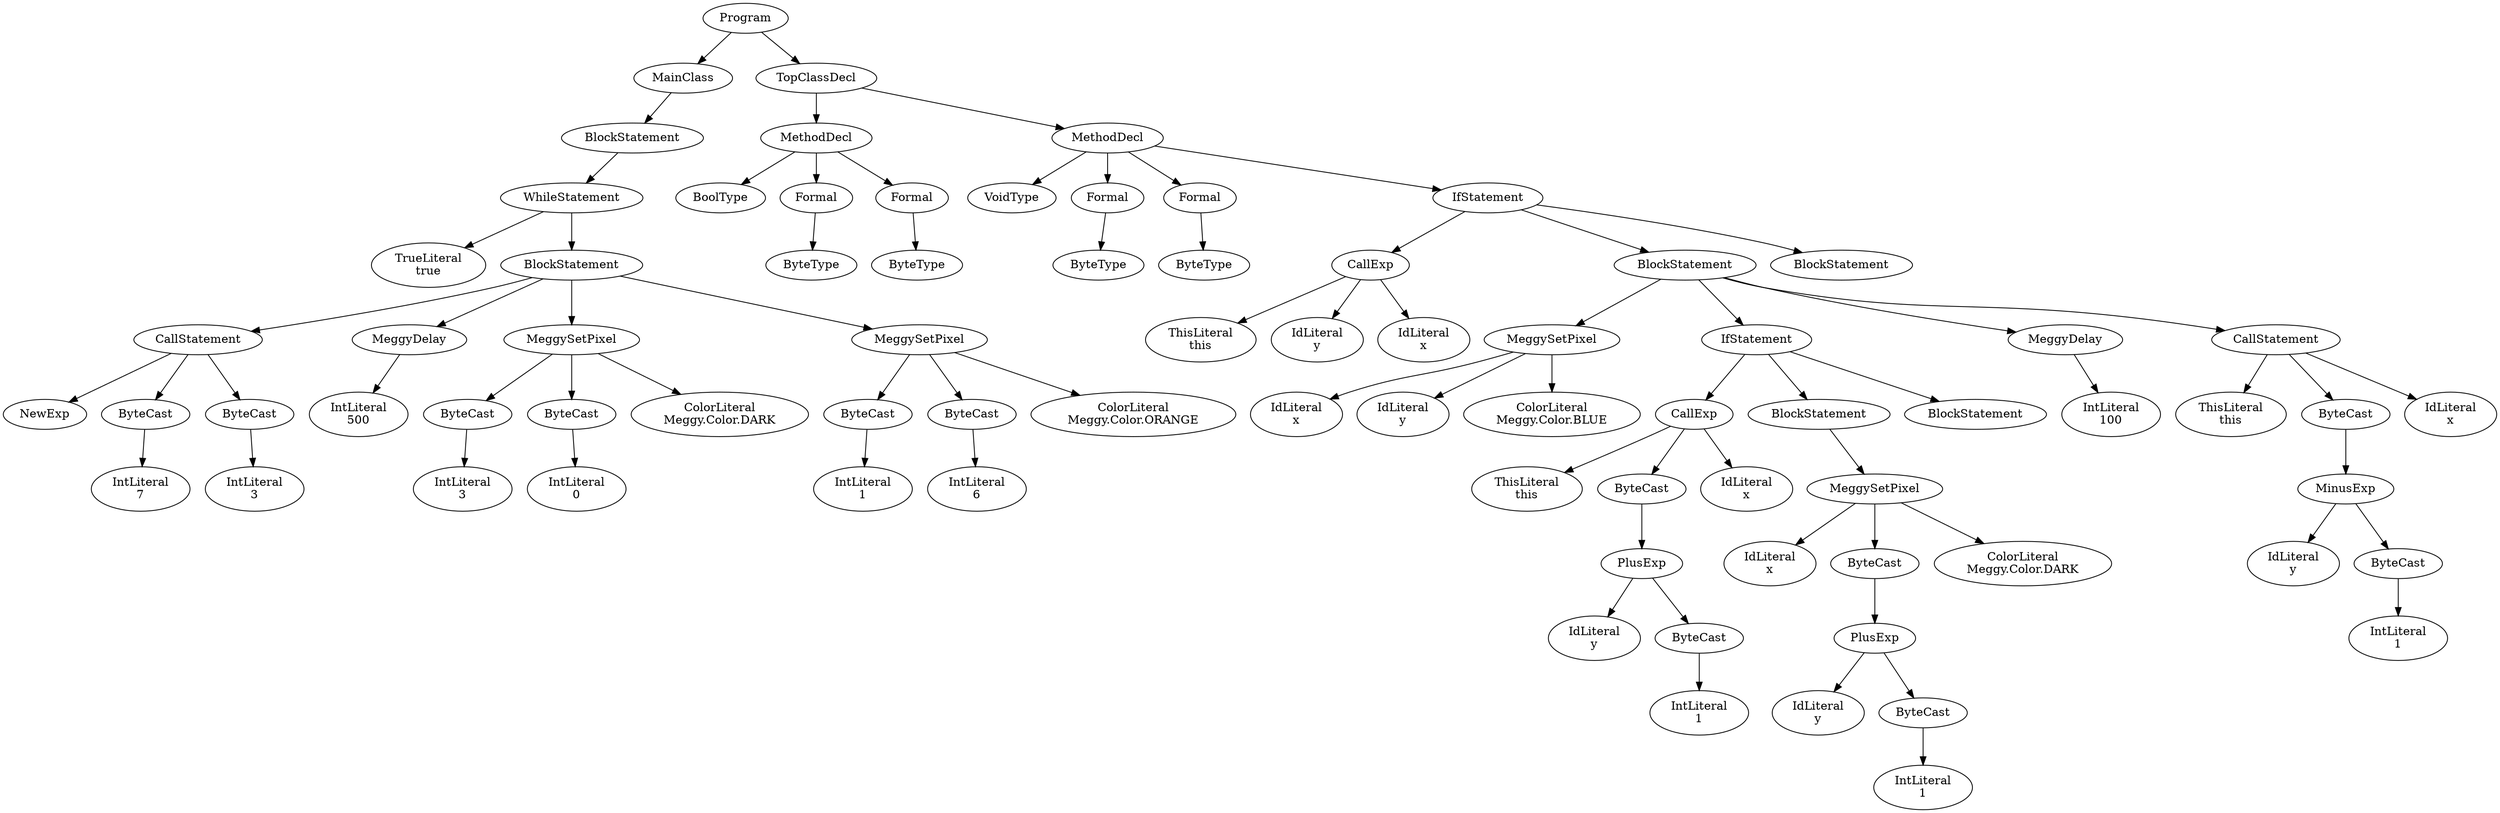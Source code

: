 digraph ASTGraph {
0 [ label="Program" ];
1 [ label="MainClass" ];
0 -> 1
2 [ label="BlockStatement" ];
1 -> 2
3 [ label="WhileStatement" ];
2 -> 3
4 [ label="TrueLiteral\ntrue" ];
3 -> 4
5 [ label="BlockStatement" ];
3 -> 5
6 [ label="CallStatement" ];
5 -> 6
7 [ label="NewExp" ];
6 -> 7
8 [ label="ByteCast" ];
6 -> 8
9 [ label="IntLiteral\n7" ];
8 -> 9
10 [ label="ByteCast" ];
6 -> 10
11 [ label="IntLiteral\n3" ];
10 -> 11
12 [ label="MeggyDelay" ];
5 -> 12
13 [ label="IntLiteral\n500" ];
12 -> 13
14 [ label="MeggySetPixel" ];
5 -> 14
15 [ label="ByteCast" ];
14 -> 15
16 [ label="IntLiteral\n3" ];
15 -> 16
17 [ label="ByteCast" ];
14 -> 17
18 [ label="IntLiteral\n0" ];
17 -> 18
19 [ label="ColorLiteral\nMeggy.Color.DARK" ];
14 -> 19
20 [ label="MeggySetPixel" ];
5 -> 20
21 [ label="ByteCast" ];
20 -> 21
22 [ label="IntLiteral\n1" ];
21 -> 22
23 [ label="ByteCast" ];
20 -> 23
24 [ label="IntLiteral\n6" ];
23 -> 24
25 [ label="ColorLiteral\nMeggy.Color.ORANGE" ];
20 -> 25
26 [ label="TopClassDecl" ];
0 -> 26
27 [ label="MethodDecl" ];
26 -> 27
28 [ label="BoolType" ];
27 -> 28
29 [ label="Formal" ];
27 -> 29
30 [ label="ByteType" ];
29 -> 30
31 [ label="Formal" ];
27 -> 31
32 [ label="ByteType" ];
31 -> 32
33 [ label="MethodDecl" ];
26 -> 33
34 [ label="VoidType" ];
33 -> 34
35 [ label="Formal" ];
33 -> 35
36 [ label="ByteType" ];
35 -> 36
37 [ label="Formal" ];
33 -> 37
38 [ label="ByteType" ];
37 -> 38
39 [ label="IfStatement" ];
33 -> 39
40 [ label="CallExp" ];
39 -> 40
41 [ label="ThisLiteral\nthis" ];
40 -> 41
42 [ label="IdLiteral\ny" ];
40 -> 42
43 [ label="IdLiteral\nx" ];
40 -> 43
44 [ label="BlockStatement" ];
39 -> 44
45 [ label="MeggySetPixel" ];
44 -> 45
46 [ label="IdLiteral\nx" ];
45 -> 46
47 [ label="IdLiteral\ny" ];
45 -> 47
48 [ label="ColorLiteral\nMeggy.Color.BLUE" ];
45 -> 48
49 [ label="IfStatement" ];
44 -> 49
50 [ label="CallExp" ];
49 -> 50
51 [ label="ThisLiteral\nthis" ];
50 -> 51
52 [ label="ByteCast" ];
50 -> 52
53 [ label="PlusExp" ];
52 -> 53
54 [ label="IdLiteral\ny" ];
53 -> 54
55 [ label="ByteCast" ];
53 -> 55
56 [ label="IntLiteral\n1" ];
55 -> 56
57 [ label="IdLiteral\nx" ];
50 -> 57
58 [ label="BlockStatement" ];
49 -> 58
59 [ label="MeggySetPixel" ];
58 -> 59
60 [ label="IdLiteral\nx" ];
59 -> 60
61 [ label="ByteCast" ];
59 -> 61
62 [ label="PlusExp" ];
61 -> 62
63 [ label="IdLiteral\ny" ];
62 -> 63
64 [ label="ByteCast" ];
62 -> 64
65 [ label="IntLiteral\n1" ];
64 -> 65
66 [ label="ColorLiteral\nMeggy.Color.DARK" ];
59 -> 66
67 [ label="BlockStatement" ];
49 -> 67
68 [ label="MeggyDelay" ];
44 -> 68
69 [ label="IntLiteral\n100" ];
68 -> 69
70 [ label="CallStatement" ];
44 -> 70
71 [ label="ThisLiteral\nthis" ];
70 -> 71
72 [ label="ByteCast" ];
70 -> 72
73 [ label="MinusExp" ];
72 -> 73
74 [ label="IdLiteral\ny" ];
73 -> 74
75 [ label="ByteCast" ];
73 -> 75
76 [ label="IntLiteral\n1" ];
75 -> 76
77 [ label="IdLiteral\nx" ];
70 -> 77
78 [ label="BlockStatement" ];
39 -> 78
}
